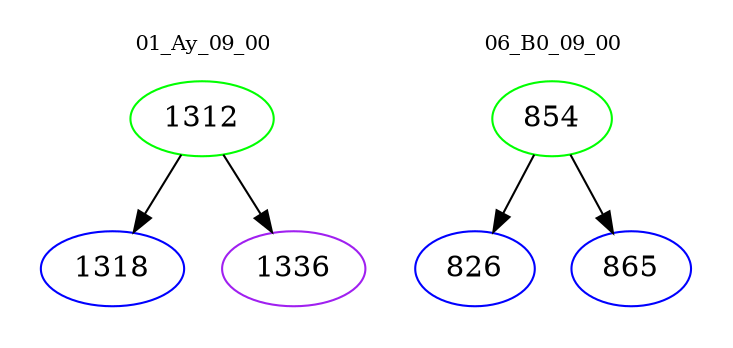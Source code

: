 digraph{
subgraph cluster_0 {
color = white
label = "01_Ay_09_00";
fontsize=10;
T0_1312 [label="1312", color="green"]
T0_1312 -> T0_1318 [color="black"]
T0_1318 [label="1318", color="blue"]
T0_1312 -> T0_1336 [color="black"]
T0_1336 [label="1336", color="purple"]
}
subgraph cluster_1 {
color = white
label = "06_B0_09_00";
fontsize=10;
T1_854 [label="854", color="green"]
T1_854 -> T1_826 [color="black"]
T1_826 [label="826", color="blue"]
T1_854 -> T1_865 [color="black"]
T1_865 [label="865", color="blue"]
}
}
